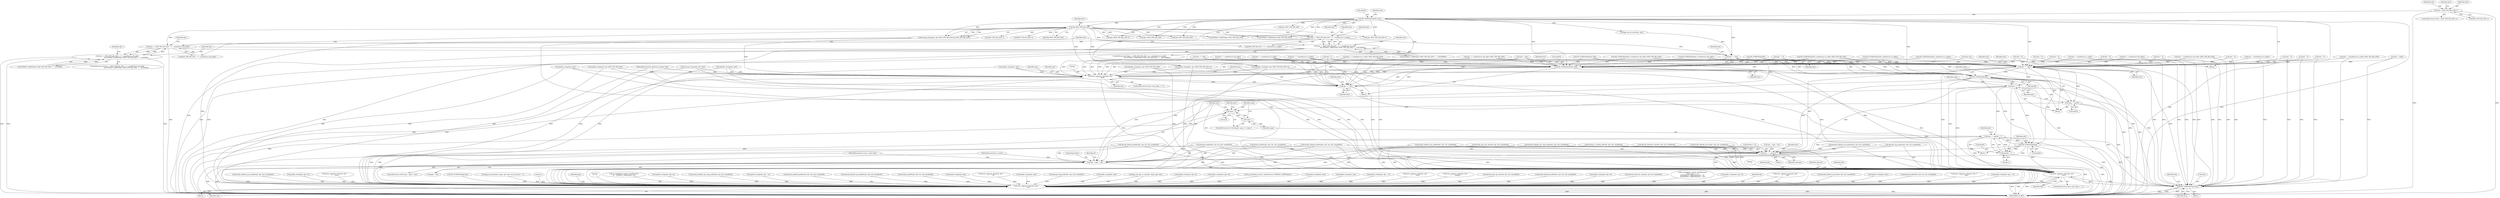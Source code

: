 digraph "0_tcpdump_af2cf04a9394c1a56227c2289ae8da262828294a@API" {
"1001029" [label="(Call,tlen == BGP_VPN_RD_LEN + 4 + sizeof(struct in_addr))"];
"1001024" [label="(Call,tlen-BGP_VPN_RD_LEN)"];
"1001005" [label="(Call,ND_TCHECK2(tptr[0], tlen))"];
"1000990" [label="(Call,tlen < BGP_VPN_RD_LEN+1)"];
"1001028" [label="(Call,tlen == BGP_VPN_RD_LEN + 4 + sizeof(struct in_addr)\n                                    && EXTRACT_32BITS(tptr+BGP_VPN_RD_LEN) ==  0x47000601)"];
"1001058" [label="(Call,tlen == BGP_VPN_RD_LEN + 3 + sizeof(struct in6_addr))"];
"1001057" [label="(Call,tlen == BGP_VPN_RD_LEN + 3 + sizeof(struct in6_addr)\n                                         && EXTRACT_24BITS(tptr+BGP_VPN_RD_LEN) ==  0x350000)"];
"1001084" [label="(Call,tptr += tlen)"];
"1001092" [label="(Call,ND_TCHECK2(tptr[0], tlen))"];
"1001111" [label="(Call,print_unknown_data(ndo, tptr, \"\n\t    \", tlen))"];
"1001116" [label="(Call,tptr += tlen)"];
"1002940" [label="(Call,print_unknown_data(ndo, pptr, \"\n\t    \", len))"];
"1001130" [label="(Call,tptr += tlen)"];
"1001133" [label="(Call,ND_TCHECK(tptr[0]))"];
"1001137" [label="(Call,snpa = tptr[0])"];
"1001154" [label="(Call,snpa > 0)"];
"1001157" [label="(Call,snpa--)"];
"1001142" [label="(Call,tptr++)"];
"1001160" [label="(Call,ND_TCHECK(tptr[0]))"];
"1001172" [label="(Call,tptr += tptr[0] + 1)"];
"1001174" [label="(Call,tptr[0] + 1)"];
"1001186" [label="(Call,tptr < pptr + len)"];
"1001634" [label="(Call,print_unknown_data(ndo, tptr, \"\n\t    \", tlen))"];
"1001616" [label="(Call,ND_TCHECK2(*tptr,tlen))"];
"1001653" [label="(Call,tptr += advance)"];
"1000990" [label="(Call,tlen < BGP_VPN_RD_LEN+1)"];
"1000705" [label="(Call,tptr++)"];
"1001187" [label="(Identifier,tptr)"];
"1001154" [label="(Call,snpa > 0)"];
"1001157" [label="(Call,snpa--)"];
"1001837" [label="(Call,decode_prefix6(ndo, tptr, len, buf, sizeof(buf)))"];
"1000568" [label="(Call,ipaddr_string(ndo, tptr))"];
"1001105" [label="(ControlStructure,if (ndo->ndo_vflag <= 1))"];
"1002397" [label="(Call,print_unknown_data(ndo, tptr, \"\n\t      \", 8))"];
"1000332" [label="(Call,ipaddr_string(ndo, tptr))"];
"1000851" [label="(Call,ND_TCHECK2(tptr[0], sizeof(struct in6_addr)))"];
"1001137" [label="(Call,snpa = tptr[0])"];
"1001981" [label="(Call,decode_clnp_prefix(ndo, tptr, buf, sizeof(buf)))"];
"1001092" [label="(Call,ND_TCHECK2(tptr[0], tlen))"];
"1002535" [label="(Call,ipaddr_string(ndo, tptr))"];
"1001005" [label="(Call,ND_TCHECK2(tptr[0], tlen))"];
"1001636" [label="(Identifier,tptr)"];
"1000921" [label="(Call,tptr += (sizeof(struct in6_addr)+BGP_VPN_RD_LEN))"];
"1001004" [label="(Block,)"];
"1001037" [label="(Call,EXTRACT_32BITS(tptr+BGP_VPN_RD_LEN) ==  0x47000601)"];
"1001040" [label="(Identifier,tptr)"];
"1002238" [label="(Call,ipaddr_string(ndo, tptr+2))"];
"1002222" [label="(Call,ipaddr_string(ndo, tptr+4))"];
"1001640" [label="(Identifier,advance)"];
"1000690" [label="(Call,tptr +=3)"];
"1001634" [label="(Call,print_unknown_data(ndo, tptr, \"\n\t    \", tlen))"];
"1001096" [label="(Identifier,tlen)"];
"1002571" [label="(Call,print_unknown_data(ndo, tptr, \"\n\t      \", tlen))"];
"1001313" [label="(Call,decode_rt_routing_info(ndo, tptr, buf, sizeof(buf)))"];
"1000963" [label="(Call,tptr += (sizeof(struct in_addr)))"];
"1001616" [label="(Call,ND_TCHECK2(*tptr,tlen))"];
"1002654" [label="(Call,print_unknown_data(ndo, tptr,\"\n\t      \", length))"];
"1002045" [label="(Call,decode_mdt_vpn_nlri(ndo, tptr, buf, sizeof(buf)))"];
"1000794" [label="(Call,tlen = 0)"];
"1001877" [label="(Call,decode_labeled_prefix6(ndo, tptr, len, buf, sizeof(buf)))"];
"1001112" [label="(Identifier,ndo)"];
"1000129" [label="(MethodParameterIn,u_int len)"];
"1002501" [label="(Call,ipaddr_string(ndo, tptr+4))"];
"1001000" [label="(Call,tlen = 0)"];
"1000869" [label="(Call,tptr += sizeof(struct in6_addr))"];
"1001116" [label="(Call,tptr += tlen)"];
"1002077" [label="(Call,decode_multicast_vpn(ndo, tptr, buf, sizeof(buf)))"];
"1001050" [label="(Call,tptr+BGP_VPN_RD_LEN+4)"];
"1000768" [label="(Call,ipaddr_string(ndo, tptr))"];
"1000771" [label="(Call,tlen -= sizeof(struct in_addr))"];
"1001628" [label="(ControlStructure,if (ndo->ndo_vflag <= 1))"];
"1001172" [label="(Call,tptr += tptr[0] + 1)"];
"1001653" [label="(Call,tptr += advance)"];
"1001241" [label="(Call,decode_labeled_prefix4(ndo, tptr, len, buf, sizeof(buf)))"];
"1000259" [label="(Call,as_printf(ndo, astostr, sizeof(astostr),\n\t\t\t\tas_size == 2 ?\n\t\t\t\tEXTRACT_16BITS(&tptr[2 + i]) :\n\t\t\t\tEXTRACT_32BITS(&tptr[2 + i])))"];
"1000940" [label="(Call,tlen = 0)"];
"1000865" [label="(Call,tlen -= sizeof(struct in6_addr))"];
"1002303" [label="(Call,ipaddr_string(ndo, tptr+2))"];
"1002941" [label="(Identifier,ndo)"];
"1000888" [label="(Call,tlen = 0)"];
"1002921" [label="(Call,print_unknown_data(ndo, pptr, \"\n\t    \", len))"];
"1001198" [label="(Block,)"];
"1001949" [label="(Call,decode_labeled_vpn_l2(ndo, tptr, buf, sizeof(buf)))"];
"1000146" [label="(Call,tlen=len)"];
"1001655" [label="(Identifier,advance)"];
"1001622" [label="(Identifier,ndo)"];
"1002518" [label="(Call,ipaddr_string(ndo, tptr))"];
"1000915" [label="(Call,tlen -= (sizeof(struct in6_addr)+BGP_VPN_RD_LEN))"];
"1001191" [label="(Block,)"];
"1001059" [label="(Identifier,tlen)"];
"1001085" [label="(Identifier,tptr)"];
"1002940" [label="(Call,print_unknown_data(ndo, pptr, \"\n\t    \", len))"];
"1002950" [label="(MethodReturn,RET)"];
"1001026" [label="(Identifier,BGP_VPN_RD_LEN)"];
"1001056" [label="(ControlStructure,if (tlen == BGP_VPN_RD_LEN + 3 + sizeof(struct in6_addr)\n                                         && EXTRACT_24BITS(tptr+BGP_VPN_RD_LEN) ==  0x350000))"];
"1001725" [label="(Call,decode_prefix4(ndo, tptr, len, buf, sizeof(buf)))"];
"1001019" [label="(Call,isonsap_string(ndo, tptr+BGP_VPN_RD_LEN,tlen-BGP_VPN_RD_LEN))"];
"1000846" [label="(Call,tlen = 0)"];
"1000757" [label="(Call,ND_TCHECK2(tptr[0], sizeof(struct in_addr)))"];
"1000959" [label="(Call,tlen -= (sizeof(struct in_addr)))"];
"1000128" [label="(MethodParameterIn,const u_char *pptr)"];
"1000992" [label="(Call,BGP_VPN_RD_LEN+1)"];
"1001158" [label="(Identifier,snpa)"];
"1001081" [label="(Call,BGP_VPN_RD_LEN+3)"];
"1001016" [label="(Call,bgp_vpn_rd_print(ndo, tptr))"];
"1001155" [label="(Identifier,snpa)"];
"1001058" [label="(Call,tlen == BGP_VPN_RD_LEN + 3 + sizeof(struct in6_addr))"];
"1001638" [label="(Identifier,tlen)"];
"1001139" [label="(Call,tptr[0])"];
"1001077" [label="(Call,ip6addr_string(ndo, tptr+BGP_VPN_RD_LEN+3))"];
"1002128" [label="(Call,print_unknown_data(ndo, tptr-3, \"\n\t    \", tlen))"];
"1000429" [label="(Call,ipaddr_string(ndo, tptr + 4))"];
"1001166" [label="(Identifier,ndo)"];
"1001281" [label="(Call,decode_labeled_vpn_prefix4(ndo, tptr, buf, sizeof(buf)))"];
"1001006" [label="(Call,tptr[0])"];
"1000982" [label="(Call,tptr += tlen)"];
"1001917" [label="(Call,decode_labeled_vpn_prefix6(ndo, tptr, buf, sizeof(buf)))"];
"1000143" [label="(Call,tptr = pptr)"];
"1001048" [label="(Call,ipaddr_string(ndo, tptr+BGP_VPN_RD_LEN+4))"];
"1001553" [label="(Call,decode_clnp_prefix(ndo, tptr, buf, sizeof(buf)))"];
"1001173" [label="(Identifier,tptr)"];
"1001174" [label="(Call,tptr[0] + 1)"];
"1001028" [label="(Call,tlen == BGP_VPN_RD_LEN + 4 + sizeof(struct in_addr)\n                                    && EXTRACT_32BITS(tptr+BGP_VPN_RD_LEN) ==  0x47000601)"];
"1001649" [label="(Call,advance < 0)"];
"1000998" [label="(Identifier,ndo)"];
"1001118" [label="(Identifier,tlen)"];
"1001201" [label="(Call,decode_prefix4(ndo, tptr, len, buf, sizeof(buf)))"];
"1001160" [label="(Call,ND_TCHECK(tptr[0]))"];
"1000945" [label="(Call,ND_TCHECK2(tptr[0], sizeof(struct in_addr)))"];
"1000910" [label="(Call,ip6addr_string(ndo, tptr+BGP_VPN_RD_LEN))"];
"1000978" [label="(Call,isonsap_string(ndo, tptr, tlen))"];
"1001153" [label="(ControlStructure,for (/*nothing*/; snpa > 0; snpa--))"];
"1001029" [label="(Call,tlen == BGP_VPN_RD_LEN + 4 + sizeof(struct in_addr))"];
"1001007" [label="(Identifier,tptr)"];
"1001087" [label="(Call,tlen = 0)"];
"1001138" [label="(Identifier,snpa)"];
"1001130" [label="(Call,tptr += tlen)"];
"1001188" [label="(Call,pptr + len)"];
"1001159" [label="(Block,)"];
"1002317" [label="(Call,ipaddr_string(ndo, tptr+2))"];
"1001024" [label="(Call,tlen-BGP_VPN_RD_LEN)"];
"1000739" [label="(Block,)"];
"1001161" [label="(Call,tptr[0])"];
"1000126" [label="(MethodParameterIn,netdissect_options *ndo)"];
"1000683" [label="(Call,print_unknown_data(ndo, tptr, \"\n\t    \", tlen))"];
"1001619" [label="(Identifier,tlen)"];
"1000693" [label="(Call,ND_TCHECK(tptr[0]))"];
"1001143" [label="(Identifier,tptr)"];
"1001012" [label="(Identifier,ndo)"];
"1001021" [label="(Call,tptr+BGP_VPN_RD_LEN)"];
"1000775" [label="(Call,tptr += sizeof(struct in_addr))"];
"1001079" [label="(Call,tptr+BGP_VPN_RD_LEN+3)"];
"1000862" [label="(Call,ip6addr_string(ndo, tptr))"];
"1001031" [label="(Call,BGP_VPN_RD_LEN + 4 + sizeof(struct in_addr))"];
"1002936" [label="(Call,ND_TCHECK2(*pptr,len))"];
"1000991" [label="(Identifier,tlen)"];
"1001635" [label="(Identifier,ndo)"];
"1000827" [label="(Call,tptr += (sizeof(struct in_addr)+BGP_VPN_RD_LEN))"];
"1001133" [label="(Call,ND_TCHECK(tptr[0]))"];
"1001178" [label="(Literal,1)"];
"1001052" [label="(Call,BGP_VPN_RD_LEN+4)"];
"1001038" [label="(Call,EXTRACT_32BITS(tptr+BGP_VPN_RD_LEN))"];
"1001521" [label="(Call,decode_labeled_vpn_l2(ndo, tptr, buf, sizeof(buf)))"];
"1000719" [label="(Call,tlen > 0)"];
"1001111" [label="(Call,print_unknown_data(ndo, tptr, \"\n\t    \", tlen))"];
"1002828" [label="(Call,bgp_attr_print(ndo, atype, tptr, alen, attr_set_level + 1))"];
"1000968" [label="(Call,ND_TCHECK2(tptr[0], tlen))"];
"1001134" [label="(Call,tptr[0])"];
"1000893" [label="(Call,ND_TCHECK2(tptr[0], sizeof(struct in6_addr)+BGP_VPN_RD_LEN))"];
"1002946" [label="(Literal,1)"];
"1001656" [label="(JumpTarget,done:)"];
"1001115" [label="(Identifier,tlen)"];
"1001142" [label="(Call,tptr++)"];
"1000201" [label="(Call,bgp_attr_get_as_size(ndo, atype, pptr, len))"];
"1001066" [label="(Call,EXTRACT_24BITS(tptr+BGP_VPN_RD_LEN) ==  0x350000)"];
"1001637" [label="(Literal,\"\n\t    \")"];
"1001113" [label="(Identifier,tptr)"];
"1001114" [label="(Literal,\"\n\t    \")"];
"1001068" [label="(Call,tptr+BGP_VPN_RD_LEN)"];
"1001045" [label="(Identifier,ndo)"];
"1002942" [label="(Identifier,pptr)"];
"1002943" [label="(Literal,\"\n\t    \")"];
"1002256" [label="(Call,as_printf(ndo, astostr, sizeof(astostr),\n\t\t\t    EXTRACT_32BITS(tptr+2)))"];
"1001489" [label="(Call,decode_labeled_vpn_prefix6(ndo, tptr, buf, sizeof(buf)))"];
"1002480" [label="(Call,ipaddr_string(ndo, tptr+4))"];
"1001642" [label="(Call,tptr = pptr + len)"];
"1001057" [label="(Call,tlen == BGP_VPN_RD_LEN + 3 + sizeof(struct in6_addr)\n                                         && EXTRACT_24BITS(tptr+BGP_VPN_RD_LEN) ==  0x350000)"];
"1001027" [label="(ControlStructure,if (tlen == BGP_VPN_RD_LEN + 4 + sizeof(struct in_addr)\n                                    && EXTRACT_32BITS(tptr+BGP_VPN_RD_LEN) ==  0x47000601))"];
"1001156" [label="(Literal,0)"];
"1001039" [label="(Call,tptr+BGP_VPN_RD_LEN)"];
"1002013" [label="(Call,decode_labeled_vpn_clnp_prefix(ndo, tptr, buf, sizeof(buf)))"];
"1000985" [label="(Call,tlen = 0)"];
"1001025" [label="(Identifier,tlen)"];
"1001449" [label="(Call,decode_labeled_prefix6(ndo, tptr, len, buf, sizeof(buf)))"];
"1001185" [label="(ControlStructure,while (tptr < pptr + len))"];
"1001099" [label="(Identifier,ndo)"];
"1001131" [label="(Identifier,tptr)"];
"1002944" [label="(Identifier,len)"];
"1000464" [label="(Call,ipaddr_string(ndo, tptr + 4))"];
"1001195" [label="(Identifier,af)"];
"1001067" [label="(Call,EXTRACT_24BITS(tptr+BGP_VPN_RD_LEN))"];
"1001765" [label="(Call,decode_labeled_prefix4(ndo, tptr, len, buf, sizeof(buf)))"];
"1001377" [label="(Call,decode_mdt_vpn_nlri(ndo, tptr, buf, sizeof(buf)))"];
"1001135" [label="(Identifier,tptr)"];
"1001009" [label="(Identifier,tlen)"];
"1000752" [label="(Call,tlen = 0)"];
"1001805" [label="(Call,decode_labeled_vpn_prefix4(ndo, tptr, buf, sizeof(buf)))"];
"1001585" [label="(Call,decode_labeled_vpn_clnp_prefix(ndo, tptr, buf, sizeof(buf)))"];
"1001145" [label="(Identifier,snpa)"];
"1002935" [label="(Block,)"];
"1000151" [label="(Block,)"];
"1001030" [label="(Identifier,tlen)"];
"1000956" [label="(Call,ipaddr_string(ndo, tptr))"];
"1000816" [label="(Call,ipaddr_string(ndo, tptr+BGP_VPN_RD_LEN))"];
"1001120" [label="(Identifier,tlen)"];
"1001186" [label="(Call,tptr < pptr + len)"];
"1001088" [label="(Identifier,tlen)"];
"1002682" [label="(Call,as_printf(ndo, astostr, sizeof(astostr), EXTRACT_32BITS(tptr)))"];
"1001345" [label="(Call,decode_multicast_vpn(ndo, tptr, buf, sizeof(buf)))"];
"1001654" [label="(Identifier,tptr)"];
"1002555" [label="(Call,ipaddr_string(ndo, tptr))"];
"1000599" [label="(Call,ipaddr_string(ndo, tptr))"];
"1001162" [label="(Identifier,tptr)"];
"1001060" [label="(Call,BGP_VPN_RD_LEN + 3 + sizeof(struct in6_addr))"];
"1000799" [label="(Call,ND_TCHECK2(tptr[0], sizeof(struct in_addr)+BGP_VPN_RD_LEN))"];
"1001117" [label="(Identifier,tptr)"];
"1001093" [label="(Call,tptr[0])"];
"1001074" [label="(Identifier,ndo)"];
"1001617" [label="(Call,*tptr)"];
"1001132" [label="(Identifier,tlen)"];
"1000989" [label="(ControlStructure,if (tlen < BGP_VPN_RD_LEN+1))"];
"1001175" [label="(Call,tptr[0])"];
"1001409" [label="(Call,decode_prefix6(ndo, tptr, len, buf, sizeof(buf)))"];
"1000821" [label="(Call,tlen -= (sizeof(struct in_addr)+BGP_VPN_RD_LEN))"];
"1000409" [label="(Call,ipaddr_string(ndo, tptr + 2))"];
"1001086" [label="(Identifier,tlen)"];
"1001084" [label="(Call,tptr += tlen)"];
"1001069" [label="(Identifier,tptr)"];
"1000702" [label="(Call,tlen = nhlen)"];
"1001029" -> "1001028"  [label="AST: "];
"1001029" -> "1001031"  [label="CFG: "];
"1001030" -> "1001029"  [label="AST: "];
"1001031" -> "1001029"  [label="AST: "];
"1001040" -> "1001029"  [label="CFG: "];
"1001028" -> "1001029"  [label="CFG: "];
"1001029" -> "1002950"  [label="DDG: "];
"1001029" -> "1001028"  [label="DDG: "];
"1001029" -> "1001028"  [label="DDG: "];
"1001024" -> "1001029"  [label="DDG: "];
"1001024" -> "1001029"  [label="DDG: "];
"1001029" -> "1001058"  [label="DDG: "];
"1001029" -> "1001084"  [label="DDG: "];
"1001024" -> "1001019"  [label="AST: "];
"1001024" -> "1001026"  [label="CFG: "];
"1001025" -> "1001024"  [label="AST: "];
"1001026" -> "1001024"  [label="AST: "];
"1001019" -> "1001024"  [label="CFG: "];
"1001024" -> "1001019"  [label="DDG: "];
"1001024" -> "1001019"  [label="DDG: "];
"1001005" -> "1001024"  [label="DDG: "];
"1001024" -> "1001031"  [label="DDG: "];
"1001024" -> "1001038"  [label="DDG: "];
"1001024" -> "1001039"  [label="DDG: "];
"1001024" -> "1001048"  [label="DDG: "];
"1001024" -> "1001050"  [label="DDG: "];
"1001024" -> "1001052"  [label="DDG: "];
"1001024" -> "1001058"  [label="DDG: "];
"1001024" -> "1001060"  [label="DDG: "];
"1001024" -> "1001067"  [label="DDG: "];
"1001024" -> "1001068"  [label="DDG: "];
"1001024" -> "1001077"  [label="DDG: "];
"1001024" -> "1001079"  [label="DDG: "];
"1001024" -> "1001081"  [label="DDG: "];
"1001005" -> "1001004"  [label="AST: "];
"1001005" -> "1001009"  [label="CFG: "];
"1001006" -> "1001005"  [label="AST: "];
"1001009" -> "1001005"  [label="AST: "];
"1001012" -> "1001005"  [label="CFG: "];
"1001005" -> "1002950"  [label="DDG: "];
"1001005" -> "1002950"  [label="DDG: "];
"1000990" -> "1001005"  [label="DDG: "];
"1001005" -> "1001016"  [label="DDG: "];
"1001005" -> "1001019"  [label="DDG: "];
"1001005" -> "1001021"  [label="DDG: "];
"1001005" -> "1001038"  [label="DDG: "];
"1001005" -> "1001039"  [label="DDG: "];
"1001005" -> "1001048"  [label="DDG: "];
"1001005" -> "1001050"  [label="DDG: "];
"1001005" -> "1001067"  [label="DDG: "];
"1001005" -> "1001068"  [label="DDG: "];
"1001005" -> "1001077"  [label="DDG: "];
"1001005" -> "1001079"  [label="DDG: "];
"1001005" -> "1001084"  [label="DDG: "];
"1001005" -> "1001092"  [label="DDG: "];
"1001005" -> "1001130"  [label="DDG: "];
"1001005" -> "1001133"  [label="DDG: "];
"1000990" -> "1000989"  [label="AST: "];
"1000990" -> "1000992"  [label="CFG: "];
"1000991" -> "1000990"  [label="AST: "];
"1000992" -> "1000990"  [label="AST: "];
"1000998" -> "1000990"  [label="CFG: "];
"1001007" -> "1000990"  [label="CFG: "];
"1000990" -> "1002950"  [label="DDG: "];
"1000990" -> "1002950"  [label="DDG: "];
"1001028" -> "1001027"  [label="AST: "];
"1001028" -> "1001037"  [label="CFG: "];
"1001037" -> "1001028"  [label="AST: "];
"1001045" -> "1001028"  [label="CFG: "];
"1001059" -> "1001028"  [label="CFG: "];
"1001028" -> "1002950"  [label="DDG: "];
"1001028" -> "1002950"  [label="DDG: "];
"1001028" -> "1002950"  [label="DDG: "];
"1001037" -> "1001028"  [label="DDG: "];
"1001037" -> "1001028"  [label="DDG: "];
"1001058" -> "1001057"  [label="AST: "];
"1001058" -> "1001060"  [label="CFG: "];
"1001059" -> "1001058"  [label="AST: "];
"1001060" -> "1001058"  [label="AST: "];
"1001069" -> "1001058"  [label="CFG: "];
"1001057" -> "1001058"  [label="CFG: "];
"1001058" -> "1002950"  [label="DDG: "];
"1001058" -> "1001057"  [label="DDG: "];
"1001058" -> "1001057"  [label="DDG: "];
"1001058" -> "1001084"  [label="DDG: "];
"1001057" -> "1001056"  [label="AST: "];
"1001057" -> "1001066"  [label="CFG: "];
"1001066" -> "1001057"  [label="AST: "];
"1001074" -> "1001057"  [label="CFG: "];
"1001085" -> "1001057"  [label="CFG: "];
"1001057" -> "1002950"  [label="DDG: "];
"1001057" -> "1002950"  [label="DDG: "];
"1001057" -> "1002950"  [label="DDG: "];
"1001066" -> "1001057"  [label="DDG: "];
"1001066" -> "1001057"  [label="DDG: "];
"1001084" -> "1001004"  [label="AST: "];
"1001084" -> "1001086"  [label="CFG: "];
"1001085" -> "1001084"  [label="AST: "];
"1001086" -> "1001084"  [label="AST: "];
"1001088" -> "1001084"  [label="CFG: "];
"1001084" -> "1002950"  [label="DDG: "];
"1001016" -> "1001084"  [label="DDG: "];
"1001084" -> "1001092"  [label="DDG: "];
"1001084" -> "1001111"  [label="DDG: "];
"1001084" -> "1001116"  [label="DDG: "];
"1001084" -> "1001130"  [label="DDG: "];
"1001092" -> "1000739"  [label="AST: "];
"1001092" -> "1001096"  [label="CFG: "];
"1001093" -> "1001092"  [label="AST: "];
"1001096" -> "1001092"  [label="AST: "];
"1001099" -> "1001092"  [label="CFG: "];
"1001092" -> "1002950"  [label="DDG: "];
"1001092" -> "1002950"  [label="DDG: "];
"1000757" -> "1001092"  [label="DDG: "];
"1000945" -> "1001092"  [label="DDG: "];
"1000799" -> "1001092"  [label="DDG: "];
"1000893" -> "1001092"  [label="DDG: "];
"1000982" -> "1001092"  [label="DDG: "];
"1000921" -> "1001092"  [label="DDG: "];
"1000963" -> "1001092"  [label="DDG: "];
"1000968" -> "1001092"  [label="DDG: "];
"1000775" -> "1001092"  [label="DDG: "];
"1000869" -> "1001092"  [label="DDG: "];
"1000851" -> "1001092"  [label="DDG: "];
"1000143" -> "1001092"  [label="DDG: "];
"1000705" -> "1001092"  [label="DDG: "];
"1000827" -> "1001092"  [label="DDG: "];
"1000693" -> "1001092"  [label="DDG: "];
"1000690" -> "1001092"  [label="DDG: "];
"1000719" -> "1001092"  [label="DDG: "];
"1000146" -> "1001092"  [label="DDG: "];
"1001092" -> "1001111"  [label="DDG: "];
"1001092" -> "1001111"  [label="DDG: "];
"1001092" -> "1001116"  [label="DDG: "];
"1001092" -> "1001116"  [label="DDG: "];
"1001111" -> "1001105"  [label="AST: "];
"1001111" -> "1001115"  [label="CFG: "];
"1001112" -> "1001111"  [label="AST: "];
"1001113" -> "1001111"  [label="AST: "];
"1001114" -> "1001111"  [label="AST: "];
"1001115" -> "1001111"  [label="AST: "];
"1001117" -> "1001111"  [label="CFG: "];
"1001111" -> "1002950"  [label="DDG: "];
"1001111" -> "1002950"  [label="DDG: "];
"1001048" -> "1001111"  [label="DDG: "];
"1000910" -> "1001111"  [label="DDG: "];
"1001019" -> "1001111"  [label="DDG: "];
"1000862" -> "1001111"  [label="DDG: "];
"1000816" -> "1001111"  [label="DDG: "];
"1000978" -> "1001111"  [label="DDG: "];
"1000768" -> "1001111"  [label="DDG: "];
"1001077" -> "1001111"  [label="DDG: "];
"1000956" -> "1001111"  [label="DDG: "];
"1000126" -> "1001111"  [label="DDG: "];
"1000963" -> "1001111"  [label="DDG: "];
"1000143" -> "1001111"  [label="DDG: "];
"1000982" -> "1001111"  [label="DDG: "];
"1000921" -> "1001111"  [label="DDG: "];
"1000775" -> "1001111"  [label="DDG: "];
"1000869" -> "1001111"  [label="DDG: "];
"1000705" -> "1001111"  [label="DDG: "];
"1000827" -> "1001111"  [label="DDG: "];
"1001111" -> "1001116"  [label="DDG: "];
"1001111" -> "1001116"  [label="DDG: "];
"1001111" -> "1002940"  [label="DDG: "];
"1001116" -> "1000739"  [label="AST: "];
"1001116" -> "1001118"  [label="CFG: "];
"1001117" -> "1001116"  [label="AST: "];
"1001118" -> "1001116"  [label="AST: "];
"1001120" -> "1001116"  [label="CFG: "];
"1001116" -> "1002950"  [label="DDG: "];
"1000963" -> "1001116"  [label="DDG: "];
"1000143" -> "1001116"  [label="DDG: "];
"1000982" -> "1001116"  [label="DDG: "];
"1000921" -> "1001116"  [label="DDG: "];
"1000775" -> "1001116"  [label="DDG: "];
"1000869" -> "1001116"  [label="DDG: "];
"1000705" -> "1001116"  [label="DDG: "];
"1000827" -> "1001116"  [label="DDG: "];
"1002940" -> "1002935"  [label="AST: "];
"1002940" -> "1002944"  [label="CFG: "];
"1002941" -> "1002940"  [label="AST: "];
"1002942" -> "1002940"  [label="AST: "];
"1002943" -> "1002940"  [label="AST: "];
"1002944" -> "1002940"  [label="AST: "];
"1002946" -> "1002940"  [label="CFG: "];
"1002940" -> "1002950"  [label="DDG: "];
"1002940" -> "1002950"  [label="DDG: "];
"1002940" -> "1002950"  [label="DDG: "];
"1002940" -> "1002950"  [label="DDG: "];
"1002828" -> "1002940"  [label="DDG: "];
"1001837" -> "1002940"  [label="DDG: "];
"1001019" -> "1002940"  [label="DDG: "];
"1002397" -> "1002940"  [label="DDG: "];
"1002501" -> "1002940"  [label="DDG: "];
"1001877" -> "1002940"  [label="DDG: "];
"1002518" -> "1002940"  [label="DDG: "];
"1000259" -> "1002940"  [label="DDG: "];
"1001048" -> "1002940"  [label="DDG: "];
"1001725" -> "1002940"  [label="DDG: "];
"1000683" -> "1002940"  [label="DDG: "];
"1000332" -> "1002940"  [label="DDG: "];
"1002222" -> "1002940"  [label="DDG: "];
"1001765" -> "1002940"  [label="DDG: "];
"1001949" -> "1002940"  [label="DDG: "];
"1001981" -> "1002940"  [label="DDG: "];
"1000568" -> "1002940"  [label="DDG: "];
"1002045" -> "1002940"  [label="DDG: "];
"1000464" -> "1002940"  [label="DDG: "];
"1000910" -> "1002940"  [label="DDG: "];
"1001917" -> "1002940"  [label="DDG: "];
"1002256" -> "1002940"  [label="DDG: "];
"1001409" -> "1002940"  [label="DDG: "];
"1002317" -> "1002940"  [label="DDG: "];
"1001521" -> "1002940"  [label="DDG: "];
"1002682" -> "1002940"  [label="DDG: "];
"1000816" -> "1002940"  [label="DDG: "];
"1000978" -> "1002940"  [label="DDG: "];
"1000768" -> "1002940"  [label="DDG: "];
"1001077" -> "1002940"  [label="DDG: "];
"1001201" -> "1002940"  [label="DDG: "];
"1002077" -> "1002940"  [label="DDG: "];
"1000956" -> "1002940"  [label="DDG: "];
"1000599" -> "1002940"  [label="DDG: "];
"1002555" -> "1002940"  [label="DDG: "];
"1001553" -> "1002940"  [label="DDG: "];
"1002571" -> "1002940"  [label="DDG: "];
"1002238" -> "1002940"  [label="DDG: "];
"1002128" -> "1002940"  [label="DDG: "];
"1001345" -> "1002940"  [label="DDG: "];
"1001634" -> "1002940"  [label="DDG: "];
"1000409" -> "1002940"  [label="DDG: "];
"1002654" -> "1002940"  [label="DDG: "];
"1002013" -> "1002940"  [label="DDG: "];
"1001241" -> "1002940"  [label="DDG: "];
"1001281" -> "1002940"  [label="DDG: "];
"1000862" -> "1002940"  [label="DDG: "];
"1002535" -> "1002940"  [label="DDG: "];
"1001805" -> "1002940"  [label="DDG: "];
"1001449" -> "1002940"  [label="DDG: "];
"1002480" -> "1002940"  [label="DDG: "];
"1002921" -> "1002940"  [label="DDG: "];
"1002921" -> "1002940"  [label="DDG: "];
"1001585" -> "1002940"  [label="DDG: "];
"1001313" -> "1002940"  [label="DDG: "];
"1000429" -> "1002940"  [label="DDG: "];
"1001489" -> "1002940"  [label="DDG: "];
"1001377" -> "1002940"  [label="DDG: "];
"1000201" -> "1002940"  [label="DDG: "];
"1000201" -> "1002940"  [label="DDG: "];
"1002303" -> "1002940"  [label="DDG: "];
"1000126" -> "1002940"  [label="DDG: "];
"1000128" -> "1002940"  [label="DDG: "];
"1002936" -> "1002940"  [label="DDG: "];
"1000129" -> "1002940"  [label="DDG: "];
"1001130" -> "1000151"  [label="AST: "];
"1001130" -> "1001132"  [label="CFG: "];
"1001131" -> "1001130"  [label="AST: "];
"1001132" -> "1001130"  [label="AST: "];
"1001135" -> "1001130"  [label="CFG: "];
"1001130" -> "1002950"  [label="DDG: "];
"1000865" -> "1001130"  [label="DDG: "];
"1001087" -> "1001130"  [label="DDG: "];
"1001000" -> "1001130"  [label="DDG: "];
"1000719" -> "1001130"  [label="DDG: "];
"1000821" -> "1001130"  [label="DDG: "];
"1000959" -> "1001130"  [label="DDG: "];
"1000771" -> "1001130"  [label="DDG: "];
"1000915" -> "1001130"  [label="DDG: "];
"1000940" -> "1001130"  [label="DDG: "];
"1000752" -> "1001130"  [label="DDG: "];
"1000794" -> "1001130"  [label="DDG: "];
"1000985" -> "1001130"  [label="DDG: "];
"1000702" -> "1001130"  [label="DDG: "];
"1000888" -> "1001130"  [label="DDG: "];
"1000846" -> "1001130"  [label="DDG: "];
"1000757" -> "1001130"  [label="DDG: "];
"1000945" -> "1001130"  [label="DDG: "];
"1000799" -> "1001130"  [label="DDG: "];
"1000893" -> "1001130"  [label="DDG: "];
"1000982" -> "1001130"  [label="DDG: "];
"1000921" -> "1001130"  [label="DDG: "];
"1000963" -> "1001130"  [label="DDG: "];
"1000968" -> "1001130"  [label="DDG: "];
"1000775" -> "1001130"  [label="DDG: "];
"1000869" -> "1001130"  [label="DDG: "];
"1000851" -> "1001130"  [label="DDG: "];
"1000705" -> "1001130"  [label="DDG: "];
"1000827" -> "1001130"  [label="DDG: "];
"1000693" -> "1001130"  [label="DDG: "];
"1000690" -> "1001130"  [label="DDG: "];
"1001130" -> "1001133"  [label="DDG: "];
"1001130" -> "1001137"  [label="DDG: "];
"1001130" -> "1001142"  [label="DDG: "];
"1001130" -> "1001160"  [label="DDG: "];
"1001130" -> "1001186"  [label="DDG: "];
"1001130" -> "1001616"  [label="DDG: "];
"1001130" -> "1001634"  [label="DDG: "];
"1001130" -> "1001653"  [label="DDG: "];
"1001133" -> "1000151"  [label="AST: "];
"1001133" -> "1001134"  [label="CFG: "];
"1001134" -> "1001133"  [label="AST: "];
"1001138" -> "1001133"  [label="CFG: "];
"1001133" -> "1002950"  [label="DDG: "];
"1000757" -> "1001133"  [label="DDG: "];
"1000968" -> "1001133"  [label="DDG: "];
"1000851" -> "1001133"  [label="DDG: "];
"1000945" -> "1001133"  [label="DDG: "];
"1000799" -> "1001133"  [label="DDG: "];
"1000893" -> "1001133"  [label="DDG: "];
"1000693" -> "1001133"  [label="DDG: "];
"1000690" -> "1001133"  [label="DDG: "];
"1001133" -> "1001137"  [label="DDG: "];
"1001133" -> "1001142"  [label="DDG: "];
"1001133" -> "1001160"  [label="DDG: "];
"1001133" -> "1001186"  [label="DDG: "];
"1001133" -> "1001616"  [label="DDG: "];
"1001133" -> "1001634"  [label="DDG: "];
"1001133" -> "1001653"  [label="DDG: "];
"1001137" -> "1000151"  [label="AST: "];
"1001137" -> "1001139"  [label="CFG: "];
"1001138" -> "1001137"  [label="AST: "];
"1001139" -> "1001137"  [label="AST: "];
"1001143" -> "1001137"  [label="CFG: "];
"1001137" -> "1002950"  [label="DDG: "];
"1001137" -> "1002950"  [label="DDG: "];
"1001137" -> "1001154"  [label="DDG: "];
"1001154" -> "1001153"  [label="AST: "];
"1001154" -> "1001156"  [label="CFG: "];
"1001155" -> "1001154"  [label="AST: "];
"1001156" -> "1001154"  [label="AST: "];
"1001162" -> "1001154"  [label="CFG: "];
"1001187" -> "1001154"  [label="CFG: "];
"1001154" -> "1002950"  [label="DDG: "];
"1001154" -> "1002950"  [label="DDG: "];
"1001157" -> "1001154"  [label="DDG: "];
"1001154" -> "1001157"  [label="DDG: "];
"1001157" -> "1001153"  [label="AST: "];
"1001157" -> "1001158"  [label="CFG: "];
"1001158" -> "1001157"  [label="AST: "];
"1001155" -> "1001157"  [label="CFG: "];
"1001142" -> "1000151"  [label="AST: "];
"1001142" -> "1001143"  [label="CFG: "];
"1001143" -> "1001142"  [label="AST: "];
"1001145" -> "1001142"  [label="CFG: "];
"1001142" -> "1001160"  [label="DDG: "];
"1001142" -> "1001172"  [label="DDG: "];
"1001142" -> "1001174"  [label="DDG: "];
"1001142" -> "1001186"  [label="DDG: "];
"1001142" -> "1001616"  [label="DDG: "];
"1001142" -> "1001634"  [label="DDG: "];
"1001142" -> "1001653"  [label="DDG: "];
"1001160" -> "1001159"  [label="AST: "];
"1001160" -> "1001161"  [label="CFG: "];
"1001161" -> "1001160"  [label="AST: "];
"1001166" -> "1001160"  [label="CFG: "];
"1001160" -> "1002950"  [label="DDG: "];
"1001172" -> "1001160"  [label="DDG: "];
"1001160" -> "1001172"  [label="DDG: "];
"1001160" -> "1001174"  [label="DDG: "];
"1001160" -> "1001186"  [label="DDG: "];
"1001160" -> "1001616"  [label="DDG: "];
"1001160" -> "1001634"  [label="DDG: "];
"1001160" -> "1001653"  [label="DDG: "];
"1001172" -> "1001159"  [label="AST: "];
"1001172" -> "1001174"  [label="CFG: "];
"1001173" -> "1001172"  [label="AST: "];
"1001174" -> "1001172"  [label="AST: "];
"1001158" -> "1001172"  [label="CFG: "];
"1001172" -> "1002950"  [label="DDG: "];
"1001172" -> "1001174"  [label="DDG: "];
"1001172" -> "1001186"  [label="DDG: "];
"1001172" -> "1001616"  [label="DDG: "];
"1001172" -> "1001634"  [label="DDG: "];
"1001172" -> "1001653"  [label="DDG: "];
"1001174" -> "1001178"  [label="CFG: "];
"1001175" -> "1001174"  [label="AST: "];
"1001178" -> "1001174"  [label="AST: "];
"1001174" -> "1002950"  [label="DDG: "];
"1001186" -> "1001185"  [label="AST: "];
"1001186" -> "1001188"  [label="CFG: "];
"1001187" -> "1001186"  [label="AST: "];
"1001188" -> "1001186"  [label="AST: "];
"1001195" -> "1001186"  [label="CFG: "];
"1001656" -> "1001186"  [label="CFG: "];
"1001186" -> "1002950"  [label="DDG: "];
"1001186" -> "1002950"  [label="DDG: "];
"1001186" -> "1002950"  [label="DDG: "];
"1001653" -> "1001186"  [label="DDG: "];
"1000128" -> "1001186"  [label="DDG: "];
"1001449" -> "1001186"  [label="DDG: "];
"1001201" -> "1001186"  [label="DDG: "];
"1001241" -> "1001186"  [label="DDG: "];
"1001409" -> "1001186"  [label="DDG: "];
"1000129" -> "1001186"  [label="DDG: "];
"1001186" -> "1001634"  [label="DDG: "];
"1001634" -> "1001628"  [label="AST: "];
"1001634" -> "1001638"  [label="CFG: "];
"1001635" -> "1001634"  [label="AST: "];
"1001636" -> "1001634"  [label="AST: "];
"1001637" -> "1001634"  [label="AST: "];
"1001638" -> "1001634"  [label="AST: "];
"1001640" -> "1001634"  [label="CFG: "];
"1001634" -> "1002950"  [label="DDG: "];
"1001634" -> "1002950"  [label="DDG: "];
"1001634" -> "1002950"  [label="DDG: "];
"1001634" -> "1001616"  [label="DDG: "];
"1001048" -> "1001634"  [label="DDG: "];
"1001521" -> "1001634"  [label="DDG: "];
"1001553" -> "1001634"  [label="DDG: "];
"1001019" -> "1001634"  [label="DDG: "];
"1001449" -> "1001634"  [label="DDG: "];
"1001409" -> "1001634"  [label="DDG: "];
"1000910" -> "1001634"  [label="DDG: "];
"1000816" -> "1001634"  [label="DDG: "];
"1000978" -> "1001634"  [label="DDG: "];
"1000768" -> "1001634"  [label="DDG: "];
"1001077" -> "1001634"  [label="DDG: "];
"1001201" -> "1001634"  [label="DDG: "];
"1000956" -> "1001634"  [label="DDG: "];
"1001345" -> "1001634"  [label="DDG: "];
"1001241" -> "1001634"  [label="DDG: "];
"1001281" -> "1001634"  [label="DDG: "];
"1000862" -> "1001634"  [label="DDG: "];
"1001585" -> "1001634"  [label="DDG: "];
"1001313" -> "1001634"  [label="DDG: "];
"1001489" -> "1001634"  [label="DDG: "];
"1001377" -> "1001634"  [label="DDG: "];
"1000126" -> "1001634"  [label="DDG: "];
"1000143" -> "1001634"  [label="DDG: "];
"1001616" -> "1001634"  [label="DDG: "];
"1001616" -> "1001198"  [label="AST: "];
"1001616" -> "1001619"  [label="CFG: "];
"1001617" -> "1001616"  [label="AST: "];
"1001619" -> "1001616"  [label="AST: "];
"1001622" -> "1001616"  [label="CFG: "];
"1001616" -> "1002950"  [label="DDG: "];
"1001616" -> "1002950"  [label="DDG: "];
"1001616" -> "1002950"  [label="DDG: "];
"1000146" -> "1001616"  [label="DDG: "];
"1000865" -> "1001616"  [label="DDG: "];
"1001087" -> "1001616"  [label="DDG: "];
"1001000" -> "1001616"  [label="DDG: "];
"1000719" -> "1001616"  [label="DDG: "];
"1000821" -> "1001616"  [label="DDG: "];
"1000959" -> "1001616"  [label="DDG: "];
"1000771" -> "1001616"  [label="DDG: "];
"1000915" -> "1001616"  [label="DDG: "];
"1000940" -> "1001616"  [label="DDG: "];
"1000752" -> "1001616"  [label="DDG: "];
"1000794" -> "1001616"  [label="DDG: "];
"1000985" -> "1001616"  [label="DDG: "];
"1000702" -> "1001616"  [label="DDG: "];
"1000888" -> "1001616"  [label="DDG: "];
"1000846" -> "1001616"  [label="DDG: "];
"1001653" -> "1001191"  [label="AST: "];
"1001653" -> "1001655"  [label="CFG: "];
"1001654" -> "1001653"  [label="AST: "];
"1001655" -> "1001653"  [label="AST: "];
"1001187" -> "1001653"  [label="CFG: "];
"1001653" -> "1002950"  [label="DDG: "];
"1001649" -> "1001653"  [label="DDG: "];
"1001642" -> "1001653"  [label="DDG: "];
"1001281" -> "1001653"  [label="DDG: "];
"1001449" -> "1001653"  [label="DDG: "];
"1001585" -> "1001653"  [label="DDG: "];
"1001409" -> "1001653"  [label="DDG: "];
"1001241" -> "1001653"  [label="DDG: "];
"1001553" -> "1001653"  [label="DDG: "];
"1001201" -> "1001653"  [label="DDG: "];
"1001377" -> "1001653"  [label="DDG: "];
"1001489" -> "1001653"  [label="DDG: "];
"1001521" -> "1001653"  [label="DDG: "];
"1001345" -> "1001653"  [label="DDG: "];
"1001313" -> "1001653"  [label="DDG: "];
}
